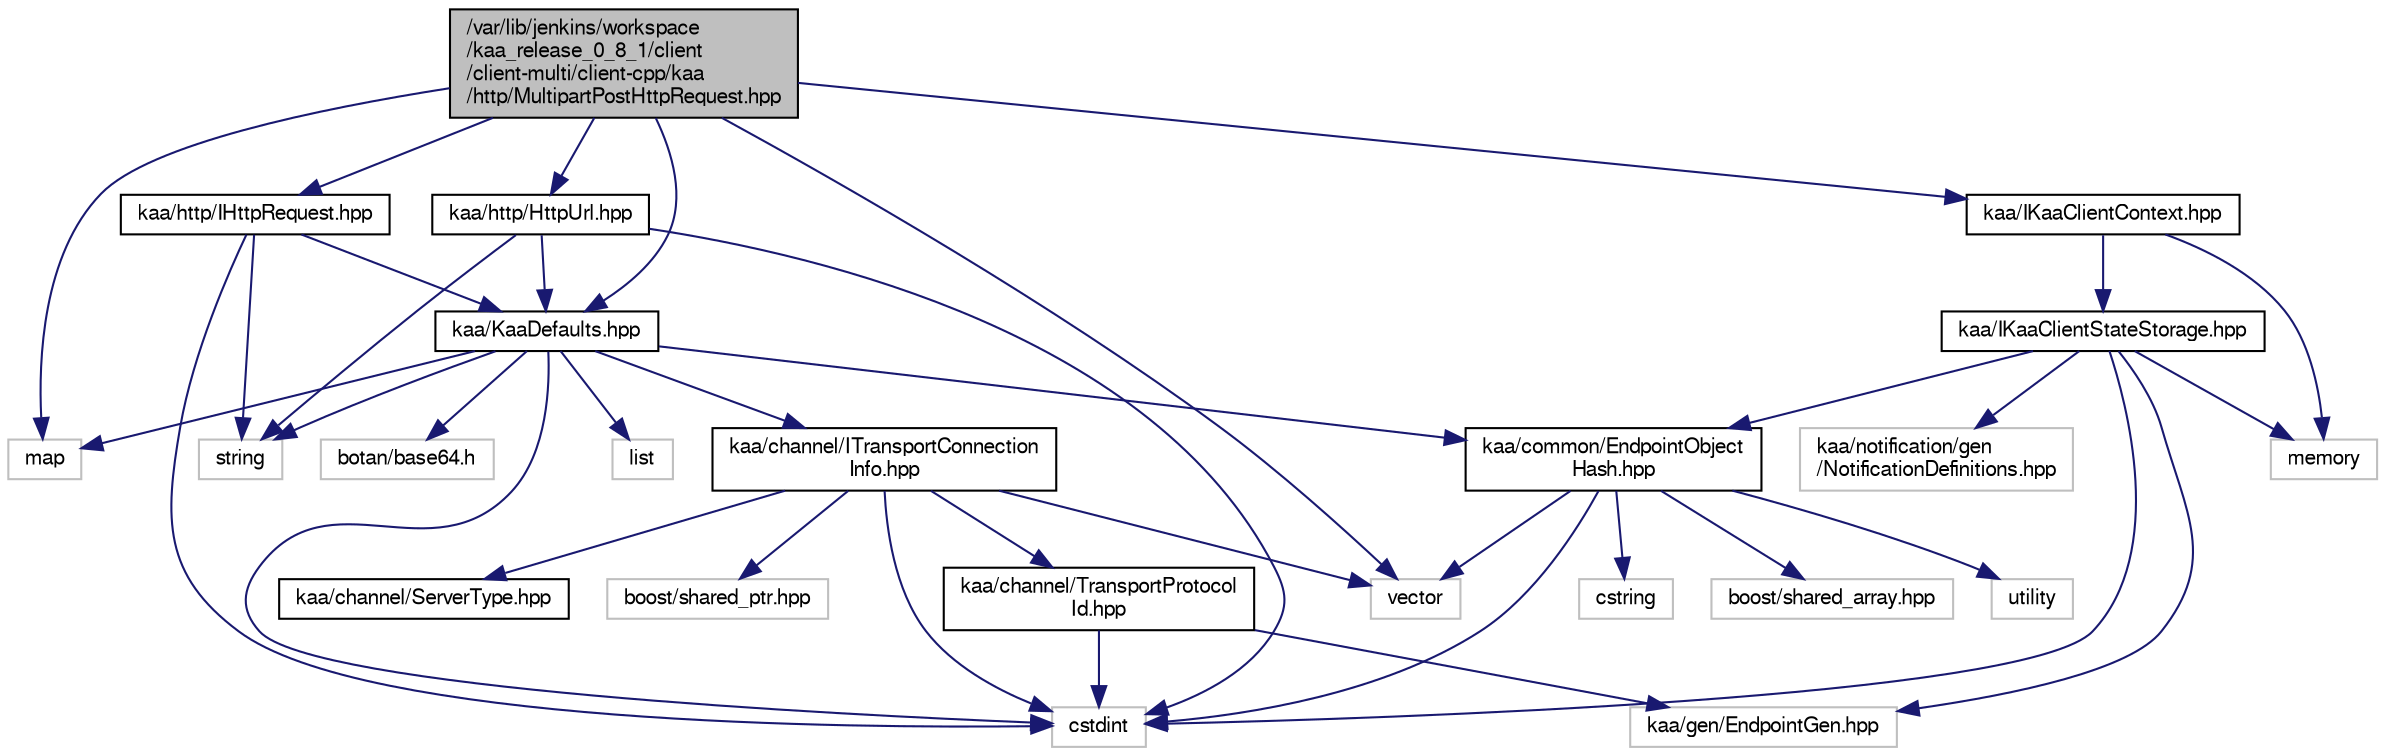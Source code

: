 digraph "/var/lib/jenkins/workspace/kaa_release_0_8_1/client/client-multi/client-cpp/kaa/http/MultipartPostHttpRequest.hpp"
{
  bgcolor="transparent";
  edge [fontname="FreeSans",fontsize="10",labelfontname="FreeSans",labelfontsize="10"];
  node [fontname="FreeSans",fontsize="10",shape=record];
  Node1 [label="/var/lib/jenkins/workspace\l/kaa_release_0_8_1/client\l/client-multi/client-cpp/kaa\l/http/MultipartPostHttpRequest.hpp",height=0.2,width=0.4,color="black", fillcolor="grey75", style="filled" fontcolor="black"];
  Node1 -> Node2 [color="midnightblue",fontsize="10",style="solid",fontname="FreeSans"];
  Node2 [label="kaa/KaaDefaults.hpp",height=0.2,width=0.4,color="black",URL="$KaaDefaults_8hpp.html"];
  Node2 -> Node3 [color="midnightblue",fontsize="10",style="solid",fontname="FreeSans"];
  Node3 [label="map",height=0.2,width=0.4,color="grey75"];
  Node2 -> Node4 [color="midnightblue",fontsize="10",style="solid",fontname="FreeSans"];
  Node4 [label="list",height=0.2,width=0.4,color="grey75"];
  Node2 -> Node5 [color="midnightblue",fontsize="10",style="solid",fontname="FreeSans"];
  Node5 [label="string",height=0.2,width=0.4,color="grey75"];
  Node2 -> Node6 [color="midnightblue",fontsize="10",style="solid",fontname="FreeSans"];
  Node6 [label="botan/base64.h",height=0.2,width=0.4,color="grey75"];
  Node2 -> Node7 [color="midnightblue",fontsize="10",style="solid",fontname="FreeSans"];
  Node7 [label="cstdint",height=0.2,width=0.4,color="grey75"];
  Node2 -> Node8 [color="midnightblue",fontsize="10",style="solid",fontname="FreeSans"];
  Node8 [label="kaa/common/EndpointObject\lHash.hpp",height=0.2,width=0.4,color="black",URL="$EndpointObjectHash_8hpp.html"];
  Node8 -> Node9 [color="midnightblue",fontsize="10",style="solid",fontname="FreeSans"];
  Node9 [label="utility",height=0.2,width=0.4,color="grey75"];
  Node8 -> Node10 [color="midnightblue",fontsize="10",style="solid",fontname="FreeSans"];
  Node10 [label="cstring",height=0.2,width=0.4,color="grey75"];
  Node8 -> Node11 [color="midnightblue",fontsize="10",style="solid",fontname="FreeSans"];
  Node11 [label="vector",height=0.2,width=0.4,color="grey75"];
  Node8 -> Node7 [color="midnightblue",fontsize="10",style="solid",fontname="FreeSans"];
  Node8 -> Node12 [color="midnightblue",fontsize="10",style="solid",fontname="FreeSans"];
  Node12 [label="boost/shared_array.hpp",height=0.2,width=0.4,color="grey75"];
  Node2 -> Node13 [color="midnightblue",fontsize="10",style="solid",fontname="FreeSans"];
  Node13 [label="kaa/channel/ITransportConnection\lInfo.hpp",height=0.2,width=0.4,color="black",URL="$ITransportConnectionInfo_8hpp.html"];
  Node13 -> Node7 [color="midnightblue",fontsize="10",style="solid",fontname="FreeSans"];
  Node13 -> Node11 [color="midnightblue",fontsize="10",style="solid",fontname="FreeSans"];
  Node13 -> Node14 [color="midnightblue",fontsize="10",style="solid",fontname="FreeSans"];
  Node14 [label="boost/shared_ptr.hpp",height=0.2,width=0.4,color="grey75"];
  Node13 -> Node15 [color="midnightblue",fontsize="10",style="solid",fontname="FreeSans"];
  Node15 [label="kaa/channel/ServerType.hpp",height=0.2,width=0.4,color="black",URL="$ServerType_8hpp.html"];
  Node13 -> Node16 [color="midnightblue",fontsize="10",style="solid",fontname="FreeSans"];
  Node16 [label="kaa/channel/TransportProtocol\lId.hpp",height=0.2,width=0.4,color="black",URL="$TransportProtocolId_8hpp.html"];
  Node16 -> Node7 [color="midnightblue",fontsize="10",style="solid",fontname="FreeSans"];
  Node16 -> Node17 [color="midnightblue",fontsize="10",style="solid",fontname="FreeSans"];
  Node17 [label="kaa/gen/EndpointGen.hpp",height=0.2,width=0.4,color="grey75"];
  Node1 -> Node18 [color="midnightblue",fontsize="10",style="solid",fontname="FreeSans"];
  Node18 [label="kaa/http/IHttpRequest.hpp",height=0.2,width=0.4,color="black",URL="$IHttpRequest_8hpp.html"];
  Node18 -> Node2 [color="midnightblue",fontsize="10",style="solid",fontname="FreeSans"];
  Node18 -> Node5 [color="midnightblue",fontsize="10",style="solid",fontname="FreeSans"];
  Node18 -> Node7 [color="midnightblue",fontsize="10",style="solid",fontname="FreeSans"];
  Node1 -> Node19 [color="midnightblue",fontsize="10",style="solid",fontname="FreeSans"];
  Node19 [label="kaa/http/HttpUrl.hpp",height=0.2,width=0.4,color="black",URL="$HttpUrl_8hpp.html"];
  Node19 -> Node2 [color="midnightblue",fontsize="10",style="solid",fontname="FreeSans"];
  Node19 -> Node5 [color="midnightblue",fontsize="10",style="solid",fontname="FreeSans"];
  Node19 -> Node7 [color="midnightblue",fontsize="10",style="solid",fontname="FreeSans"];
  Node1 -> Node20 [color="midnightblue",fontsize="10",style="solid",fontname="FreeSans"];
  Node20 [label="kaa/IKaaClientContext.hpp",height=0.2,width=0.4,color="black",URL="$IKaaClientContext_8hpp.html"];
  Node20 -> Node21 [color="midnightblue",fontsize="10",style="solid",fontname="FreeSans"];
  Node21 [label="memory",height=0.2,width=0.4,color="grey75"];
  Node20 -> Node22 [color="midnightblue",fontsize="10",style="solid",fontname="FreeSans"];
  Node22 [label="kaa/IKaaClientStateStorage.hpp",height=0.2,width=0.4,color="black",URL="$IKaaClientStateStorage_8hpp.html"];
  Node22 -> Node7 [color="midnightblue",fontsize="10",style="solid",fontname="FreeSans"];
  Node22 -> Node21 [color="midnightblue",fontsize="10",style="solid",fontname="FreeSans"];
  Node22 -> Node17 [color="midnightblue",fontsize="10",style="solid",fontname="FreeSans"];
  Node22 -> Node8 [color="midnightblue",fontsize="10",style="solid",fontname="FreeSans"];
  Node22 -> Node23 [color="midnightblue",fontsize="10",style="solid",fontname="FreeSans"];
  Node23 [label="kaa/notification/gen\l/NotificationDefinitions.hpp",height=0.2,width=0.4,color="grey75"];
  Node1 -> Node3 [color="midnightblue",fontsize="10",style="solid",fontname="FreeSans"];
  Node1 -> Node11 [color="midnightblue",fontsize="10",style="solid",fontname="FreeSans"];
}
